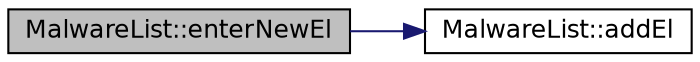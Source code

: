digraph "MalwareList::enterNewEl"
{
 // LATEX_PDF_SIZE
  edge [fontname="Helvetica",fontsize="12",labelfontname="Helvetica",labelfontsize="12"];
  node [fontname="Helvetica",fontsize="12",shape=record];
  rankdir="LR";
  Node1 [label="MalwareList::enterNewEl",height=0.2,width=0.4,color="black", fillcolor="grey75", style="filled", fontcolor="black",tooltip=" "];
  Node1 -> Node2 [color="midnightblue",fontsize="12",style="solid",fontname="Helvetica"];
  Node2 [label="MalwareList::addEl",height=0.2,width=0.4,color="black", fillcolor="white", style="filled",URL="$class_malware_list.html#a5943c087b683e76885d7325d5b2e4a83",tooltip=" "];
}
